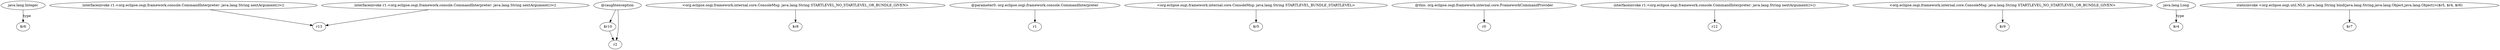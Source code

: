 digraph g {
0[label="java.lang.Integer"]
1[label="$r6"]
0->1[label="type"]
2[label="interfaceinvoke r1.<org.eclipse.osgi.framework.console.CommandInterpreter: java.lang.String nextArgument()>()"]
3[label="r13"]
2->3[label=""]
4[label="$r10"]
5[label="r2"]
4->5[label=""]
6[label="@caughtexception"]
6->4[label=""]
7[label="<org.eclipse.osgi.framework.internal.core.ConsoleMsg: java.lang.String STARTLEVEL_NO_STARTLEVEL_OR_BUNDLE_GIVEN>"]
8[label="$r8"]
7->8[label=""]
9[label="@parameter0: org.eclipse.osgi.framework.console.CommandInterpreter"]
10[label="r1"]
9->10[label=""]
11[label="<org.eclipse.osgi.framework.internal.core.ConsoleMsg: java.lang.String STARTLEVEL_BUNDLE_STARTLEVEL>"]
12[label="$r5"]
11->12[label=""]
13[label="interfaceinvoke r1.<org.eclipse.osgi.framework.console.CommandInterpreter: java.lang.String nextArgument()>()"]
13->3[label=""]
6->5[label=""]
14[label="@this: org.eclipse.osgi.framework.internal.core.FrameworkCommandProvider"]
15[label="r0"]
14->15[label=""]
16[label="interfaceinvoke r1.<org.eclipse.osgi.framework.console.CommandInterpreter: java.lang.String nextArgument()>()"]
17[label="r12"]
16->17[label=""]
18[label="<org.eclipse.osgi.framework.internal.core.ConsoleMsg: java.lang.String STARTLEVEL_NO_STARTLEVEL_OR_BUNDLE_GIVEN>"]
19[label="$r9"]
18->19[label=""]
20[label="java.lang.Long"]
21[label="$r4"]
20->21[label="type"]
22[label="staticinvoke <org.eclipse.osgi.util.NLS: java.lang.String bind(java.lang.String,java.lang.Object,java.lang.Object)>($r5, $r4, $r6)"]
23[label="$r7"]
22->23[label=""]
}